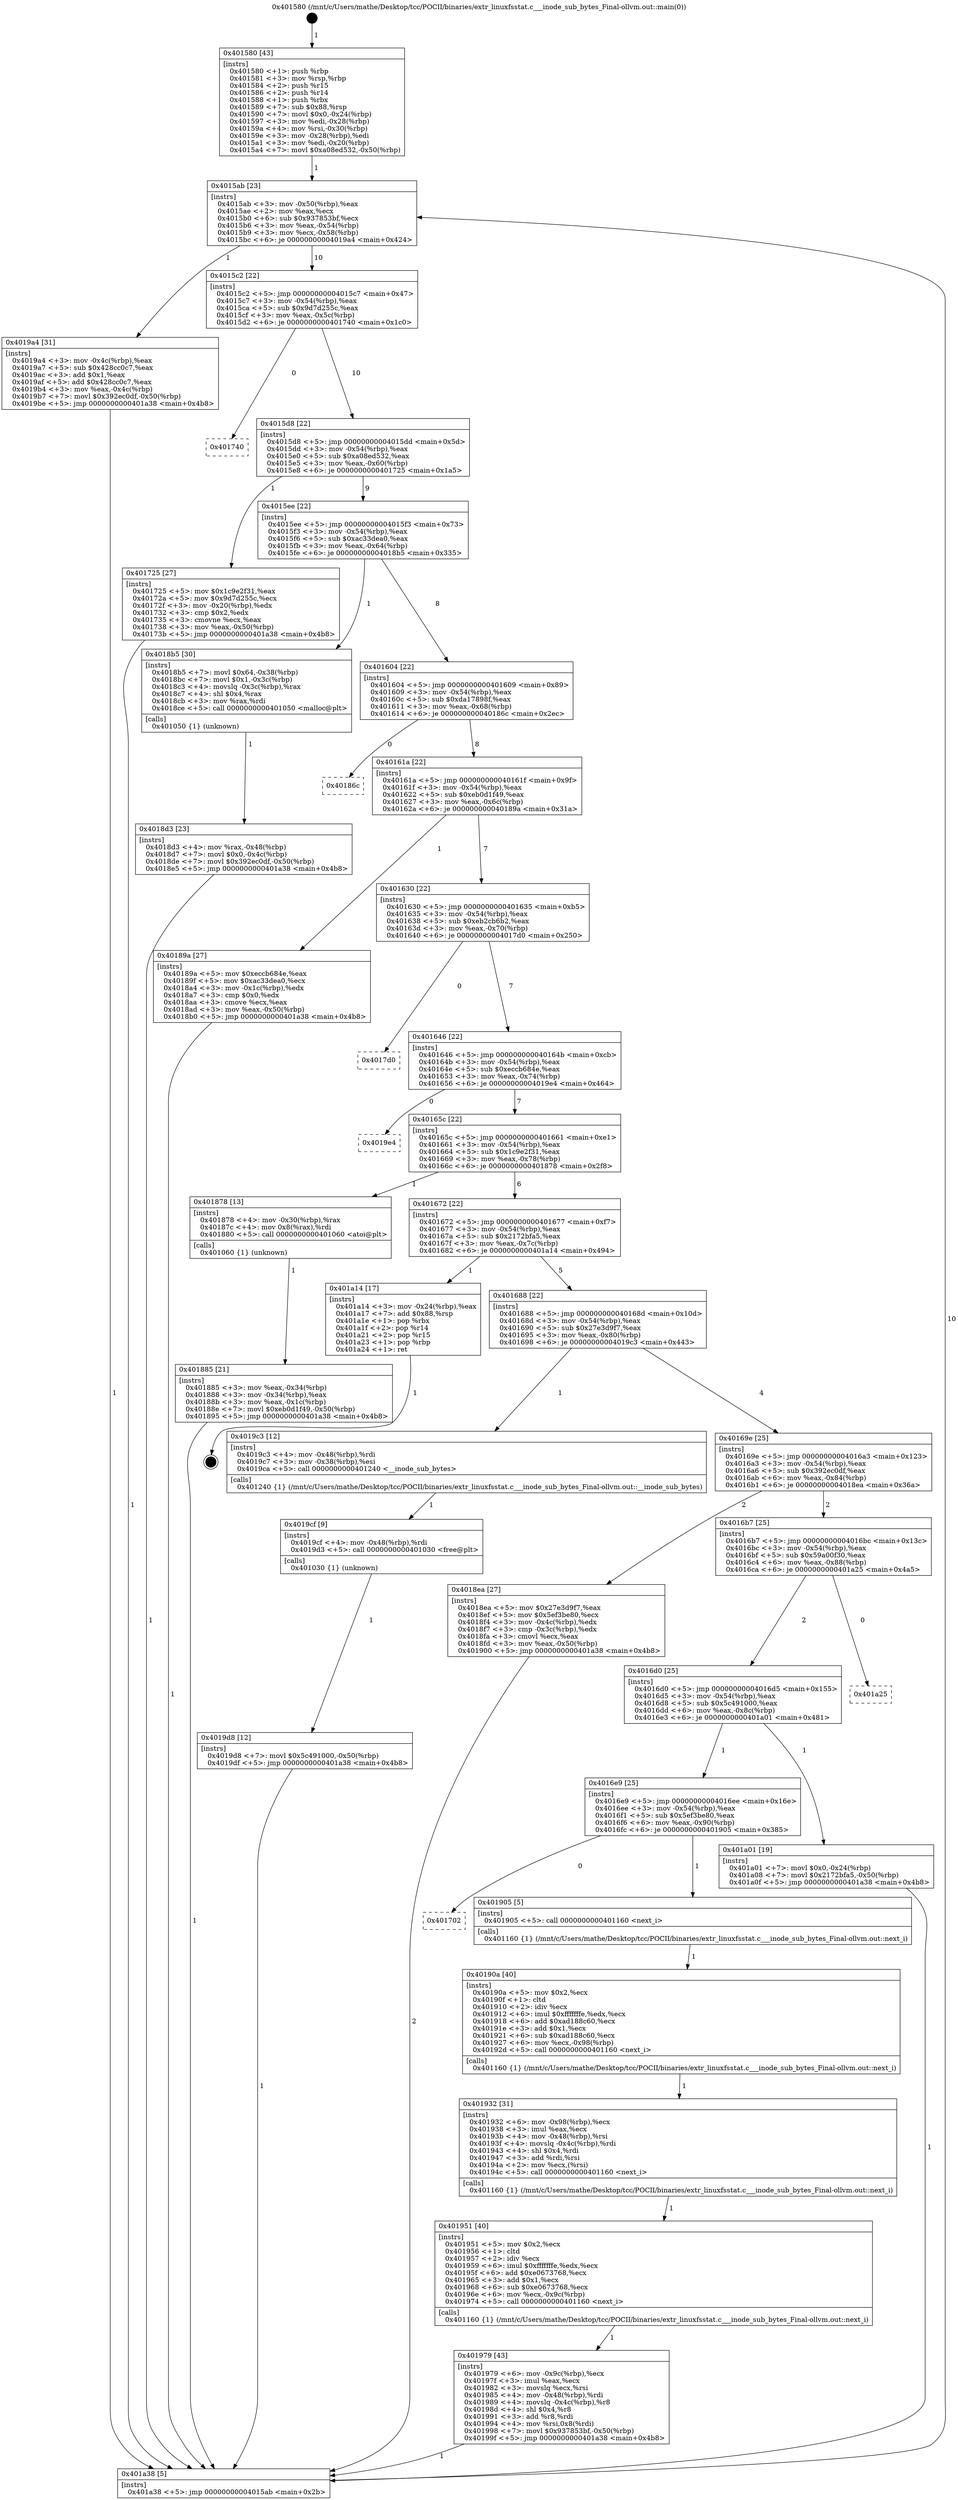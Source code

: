 digraph "0x401580" {
  label = "0x401580 (/mnt/c/Users/mathe/Desktop/tcc/POCII/binaries/extr_linuxfsstat.c___inode_sub_bytes_Final-ollvm.out::main(0))"
  labelloc = "t"
  node[shape=record]

  Entry [label="",width=0.3,height=0.3,shape=circle,fillcolor=black,style=filled]
  "0x4015ab" [label="{
     0x4015ab [23]\l
     | [instrs]\l
     &nbsp;&nbsp;0x4015ab \<+3\>: mov -0x50(%rbp),%eax\l
     &nbsp;&nbsp;0x4015ae \<+2\>: mov %eax,%ecx\l
     &nbsp;&nbsp;0x4015b0 \<+6\>: sub $0x937853bf,%ecx\l
     &nbsp;&nbsp;0x4015b6 \<+3\>: mov %eax,-0x54(%rbp)\l
     &nbsp;&nbsp;0x4015b9 \<+3\>: mov %ecx,-0x58(%rbp)\l
     &nbsp;&nbsp;0x4015bc \<+6\>: je 00000000004019a4 \<main+0x424\>\l
  }"]
  "0x4019a4" [label="{
     0x4019a4 [31]\l
     | [instrs]\l
     &nbsp;&nbsp;0x4019a4 \<+3\>: mov -0x4c(%rbp),%eax\l
     &nbsp;&nbsp;0x4019a7 \<+5\>: sub $0x428cc0c7,%eax\l
     &nbsp;&nbsp;0x4019ac \<+3\>: add $0x1,%eax\l
     &nbsp;&nbsp;0x4019af \<+5\>: add $0x428cc0c7,%eax\l
     &nbsp;&nbsp;0x4019b4 \<+3\>: mov %eax,-0x4c(%rbp)\l
     &nbsp;&nbsp;0x4019b7 \<+7\>: movl $0x392ec0df,-0x50(%rbp)\l
     &nbsp;&nbsp;0x4019be \<+5\>: jmp 0000000000401a38 \<main+0x4b8\>\l
  }"]
  "0x4015c2" [label="{
     0x4015c2 [22]\l
     | [instrs]\l
     &nbsp;&nbsp;0x4015c2 \<+5\>: jmp 00000000004015c7 \<main+0x47\>\l
     &nbsp;&nbsp;0x4015c7 \<+3\>: mov -0x54(%rbp),%eax\l
     &nbsp;&nbsp;0x4015ca \<+5\>: sub $0x9d7d255c,%eax\l
     &nbsp;&nbsp;0x4015cf \<+3\>: mov %eax,-0x5c(%rbp)\l
     &nbsp;&nbsp;0x4015d2 \<+6\>: je 0000000000401740 \<main+0x1c0\>\l
  }"]
  Exit [label="",width=0.3,height=0.3,shape=circle,fillcolor=black,style=filled,peripheries=2]
  "0x401740" [label="{
     0x401740\l
  }", style=dashed]
  "0x4015d8" [label="{
     0x4015d8 [22]\l
     | [instrs]\l
     &nbsp;&nbsp;0x4015d8 \<+5\>: jmp 00000000004015dd \<main+0x5d\>\l
     &nbsp;&nbsp;0x4015dd \<+3\>: mov -0x54(%rbp),%eax\l
     &nbsp;&nbsp;0x4015e0 \<+5\>: sub $0xa08ed532,%eax\l
     &nbsp;&nbsp;0x4015e5 \<+3\>: mov %eax,-0x60(%rbp)\l
     &nbsp;&nbsp;0x4015e8 \<+6\>: je 0000000000401725 \<main+0x1a5\>\l
  }"]
  "0x4019d8" [label="{
     0x4019d8 [12]\l
     | [instrs]\l
     &nbsp;&nbsp;0x4019d8 \<+7\>: movl $0x5c491000,-0x50(%rbp)\l
     &nbsp;&nbsp;0x4019df \<+5\>: jmp 0000000000401a38 \<main+0x4b8\>\l
  }"]
  "0x401725" [label="{
     0x401725 [27]\l
     | [instrs]\l
     &nbsp;&nbsp;0x401725 \<+5\>: mov $0x1c9e2f31,%eax\l
     &nbsp;&nbsp;0x40172a \<+5\>: mov $0x9d7d255c,%ecx\l
     &nbsp;&nbsp;0x40172f \<+3\>: mov -0x20(%rbp),%edx\l
     &nbsp;&nbsp;0x401732 \<+3\>: cmp $0x2,%edx\l
     &nbsp;&nbsp;0x401735 \<+3\>: cmovne %ecx,%eax\l
     &nbsp;&nbsp;0x401738 \<+3\>: mov %eax,-0x50(%rbp)\l
     &nbsp;&nbsp;0x40173b \<+5\>: jmp 0000000000401a38 \<main+0x4b8\>\l
  }"]
  "0x4015ee" [label="{
     0x4015ee [22]\l
     | [instrs]\l
     &nbsp;&nbsp;0x4015ee \<+5\>: jmp 00000000004015f3 \<main+0x73\>\l
     &nbsp;&nbsp;0x4015f3 \<+3\>: mov -0x54(%rbp),%eax\l
     &nbsp;&nbsp;0x4015f6 \<+5\>: sub $0xac33dea0,%eax\l
     &nbsp;&nbsp;0x4015fb \<+3\>: mov %eax,-0x64(%rbp)\l
     &nbsp;&nbsp;0x4015fe \<+6\>: je 00000000004018b5 \<main+0x335\>\l
  }"]
  "0x401a38" [label="{
     0x401a38 [5]\l
     | [instrs]\l
     &nbsp;&nbsp;0x401a38 \<+5\>: jmp 00000000004015ab \<main+0x2b\>\l
  }"]
  "0x401580" [label="{
     0x401580 [43]\l
     | [instrs]\l
     &nbsp;&nbsp;0x401580 \<+1\>: push %rbp\l
     &nbsp;&nbsp;0x401581 \<+3\>: mov %rsp,%rbp\l
     &nbsp;&nbsp;0x401584 \<+2\>: push %r15\l
     &nbsp;&nbsp;0x401586 \<+2\>: push %r14\l
     &nbsp;&nbsp;0x401588 \<+1\>: push %rbx\l
     &nbsp;&nbsp;0x401589 \<+7\>: sub $0x88,%rsp\l
     &nbsp;&nbsp;0x401590 \<+7\>: movl $0x0,-0x24(%rbp)\l
     &nbsp;&nbsp;0x401597 \<+3\>: mov %edi,-0x28(%rbp)\l
     &nbsp;&nbsp;0x40159a \<+4\>: mov %rsi,-0x30(%rbp)\l
     &nbsp;&nbsp;0x40159e \<+3\>: mov -0x28(%rbp),%edi\l
     &nbsp;&nbsp;0x4015a1 \<+3\>: mov %edi,-0x20(%rbp)\l
     &nbsp;&nbsp;0x4015a4 \<+7\>: movl $0xa08ed532,-0x50(%rbp)\l
  }"]
  "0x4019cf" [label="{
     0x4019cf [9]\l
     | [instrs]\l
     &nbsp;&nbsp;0x4019cf \<+4\>: mov -0x48(%rbp),%rdi\l
     &nbsp;&nbsp;0x4019d3 \<+5\>: call 0000000000401030 \<free@plt\>\l
     | [calls]\l
     &nbsp;&nbsp;0x401030 \{1\} (unknown)\l
  }"]
  "0x4018b5" [label="{
     0x4018b5 [30]\l
     | [instrs]\l
     &nbsp;&nbsp;0x4018b5 \<+7\>: movl $0x64,-0x38(%rbp)\l
     &nbsp;&nbsp;0x4018bc \<+7\>: movl $0x1,-0x3c(%rbp)\l
     &nbsp;&nbsp;0x4018c3 \<+4\>: movslq -0x3c(%rbp),%rax\l
     &nbsp;&nbsp;0x4018c7 \<+4\>: shl $0x4,%rax\l
     &nbsp;&nbsp;0x4018cb \<+3\>: mov %rax,%rdi\l
     &nbsp;&nbsp;0x4018ce \<+5\>: call 0000000000401050 \<malloc@plt\>\l
     | [calls]\l
     &nbsp;&nbsp;0x401050 \{1\} (unknown)\l
  }"]
  "0x401604" [label="{
     0x401604 [22]\l
     | [instrs]\l
     &nbsp;&nbsp;0x401604 \<+5\>: jmp 0000000000401609 \<main+0x89\>\l
     &nbsp;&nbsp;0x401609 \<+3\>: mov -0x54(%rbp),%eax\l
     &nbsp;&nbsp;0x40160c \<+5\>: sub $0xda17898f,%eax\l
     &nbsp;&nbsp;0x401611 \<+3\>: mov %eax,-0x68(%rbp)\l
     &nbsp;&nbsp;0x401614 \<+6\>: je 000000000040186c \<main+0x2ec\>\l
  }"]
  "0x401979" [label="{
     0x401979 [43]\l
     | [instrs]\l
     &nbsp;&nbsp;0x401979 \<+6\>: mov -0x9c(%rbp),%ecx\l
     &nbsp;&nbsp;0x40197f \<+3\>: imul %eax,%ecx\l
     &nbsp;&nbsp;0x401982 \<+3\>: movslq %ecx,%rsi\l
     &nbsp;&nbsp;0x401985 \<+4\>: mov -0x48(%rbp),%rdi\l
     &nbsp;&nbsp;0x401989 \<+4\>: movslq -0x4c(%rbp),%r8\l
     &nbsp;&nbsp;0x40198d \<+4\>: shl $0x4,%r8\l
     &nbsp;&nbsp;0x401991 \<+3\>: add %r8,%rdi\l
     &nbsp;&nbsp;0x401994 \<+4\>: mov %rsi,0x8(%rdi)\l
     &nbsp;&nbsp;0x401998 \<+7\>: movl $0x937853bf,-0x50(%rbp)\l
     &nbsp;&nbsp;0x40199f \<+5\>: jmp 0000000000401a38 \<main+0x4b8\>\l
  }"]
  "0x40186c" [label="{
     0x40186c\l
  }", style=dashed]
  "0x40161a" [label="{
     0x40161a [22]\l
     | [instrs]\l
     &nbsp;&nbsp;0x40161a \<+5\>: jmp 000000000040161f \<main+0x9f\>\l
     &nbsp;&nbsp;0x40161f \<+3\>: mov -0x54(%rbp),%eax\l
     &nbsp;&nbsp;0x401622 \<+5\>: sub $0xeb0d1f49,%eax\l
     &nbsp;&nbsp;0x401627 \<+3\>: mov %eax,-0x6c(%rbp)\l
     &nbsp;&nbsp;0x40162a \<+6\>: je 000000000040189a \<main+0x31a\>\l
  }"]
  "0x401951" [label="{
     0x401951 [40]\l
     | [instrs]\l
     &nbsp;&nbsp;0x401951 \<+5\>: mov $0x2,%ecx\l
     &nbsp;&nbsp;0x401956 \<+1\>: cltd\l
     &nbsp;&nbsp;0x401957 \<+2\>: idiv %ecx\l
     &nbsp;&nbsp;0x401959 \<+6\>: imul $0xfffffffe,%edx,%ecx\l
     &nbsp;&nbsp;0x40195f \<+6\>: add $0xe0673768,%ecx\l
     &nbsp;&nbsp;0x401965 \<+3\>: add $0x1,%ecx\l
     &nbsp;&nbsp;0x401968 \<+6\>: sub $0xe0673768,%ecx\l
     &nbsp;&nbsp;0x40196e \<+6\>: mov %ecx,-0x9c(%rbp)\l
     &nbsp;&nbsp;0x401974 \<+5\>: call 0000000000401160 \<next_i\>\l
     | [calls]\l
     &nbsp;&nbsp;0x401160 \{1\} (/mnt/c/Users/mathe/Desktop/tcc/POCII/binaries/extr_linuxfsstat.c___inode_sub_bytes_Final-ollvm.out::next_i)\l
  }"]
  "0x40189a" [label="{
     0x40189a [27]\l
     | [instrs]\l
     &nbsp;&nbsp;0x40189a \<+5\>: mov $0xeccb684e,%eax\l
     &nbsp;&nbsp;0x40189f \<+5\>: mov $0xac33dea0,%ecx\l
     &nbsp;&nbsp;0x4018a4 \<+3\>: mov -0x1c(%rbp),%edx\l
     &nbsp;&nbsp;0x4018a7 \<+3\>: cmp $0x0,%edx\l
     &nbsp;&nbsp;0x4018aa \<+3\>: cmove %ecx,%eax\l
     &nbsp;&nbsp;0x4018ad \<+3\>: mov %eax,-0x50(%rbp)\l
     &nbsp;&nbsp;0x4018b0 \<+5\>: jmp 0000000000401a38 \<main+0x4b8\>\l
  }"]
  "0x401630" [label="{
     0x401630 [22]\l
     | [instrs]\l
     &nbsp;&nbsp;0x401630 \<+5\>: jmp 0000000000401635 \<main+0xb5\>\l
     &nbsp;&nbsp;0x401635 \<+3\>: mov -0x54(%rbp),%eax\l
     &nbsp;&nbsp;0x401638 \<+5\>: sub $0xeb2cb6b2,%eax\l
     &nbsp;&nbsp;0x40163d \<+3\>: mov %eax,-0x70(%rbp)\l
     &nbsp;&nbsp;0x401640 \<+6\>: je 00000000004017d0 \<main+0x250\>\l
  }"]
  "0x401932" [label="{
     0x401932 [31]\l
     | [instrs]\l
     &nbsp;&nbsp;0x401932 \<+6\>: mov -0x98(%rbp),%ecx\l
     &nbsp;&nbsp;0x401938 \<+3\>: imul %eax,%ecx\l
     &nbsp;&nbsp;0x40193b \<+4\>: mov -0x48(%rbp),%rsi\l
     &nbsp;&nbsp;0x40193f \<+4\>: movslq -0x4c(%rbp),%rdi\l
     &nbsp;&nbsp;0x401943 \<+4\>: shl $0x4,%rdi\l
     &nbsp;&nbsp;0x401947 \<+3\>: add %rdi,%rsi\l
     &nbsp;&nbsp;0x40194a \<+2\>: mov %ecx,(%rsi)\l
     &nbsp;&nbsp;0x40194c \<+5\>: call 0000000000401160 \<next_i\>\l
     | [calls]\l
     &nbsp;&nbsp;0x401160 \{1\} (/mnt/c/Users/mathe/Desktop/tcc/POCII/binaries/extr_linuxfsstat.c___inode_sub_bytes_Final-ollvm.out::next_i)\l
  }"]
  "0x4017d0" [label="{
     0x4017d0\l
  }", style=dashed]
  "0x401646" [label="{
     0x401646 [22]\l
     | [instrs]\l
     &nbsp;&nbsp;0x401646 \<+5\>: jmp 000000000040164b \<main+0xcb\>\l
     &nbsp;&nbsp;0x40164b \<+3\>: mov -0x54(%rbp),%eax\l
     &nbsp;&nbsp;0x40164e \<+5\>: sub $0xeccb684e,%eax\l
     &nbsp;&nbsp;0x401653 \<+3\>: mov %eax,-0x74(%rbp)\l
     &nbsp;&nbsp;0x401656 \<+6\>: je 00000000004019e4 \<main+0x464\>\l
  }"]
  "0x40190a" [label="{
     0x40190a [40]\l
     | [instrs]\l
     &nbsp;&nbsp;0x40190a \<+5\>: mov $0x2,%ecx\l
     &nbsp;&nbsp;0x40190f \<+1\>: cltd\l
     &nbsp;&nbsp;0x401910 \<+2\>: idiv %ecx\l
     &nbsp;&nbsp;0x401912 \<+6\>: imul $0xfffffffe,%edx,%ecx\l
     &nbsp;&nbsp;0x401918 \<+6\>: add $0xad188c60,%ecx\l
     &nbsp;&nbsp;0x40191e \<+3\>: add $0x1,%ecx\l
     &nbsp;&nbsp;0x401921 \<+6\>: sub $0xad188c60,%ecx\l
     &nbsp;&nbsp;0x401927 \<+6\>: mov %ecx,-0x98(%rbp)\l
     &nbsp;&nbsp;0x40192d \<+5\>: call 0000000000401160 \<next_i\>\l
     | [calls]\l
     &nbsp;&nbsp;0x401160 \{1\} (/mnt/c/Users/mathe/Desktop/tcc/POCII/binaries/extr_linuxfsstat.c___inode_sub_bytes_Final-ollvm.out::next_i)\l
  }"]
  "0x4019e4" [label="{
     0x4019e4\l
  }", style=dashed]
  "0x40165c" [label="{
     0x40165c [22]\l
     | [instrs]\l
     &nbsp;&nbsp;0x40165c \<+5\>: jmp 0000000000401661 \<main+0xe1\>\l
     &nbsp;&nbsp;0x401661 \<+3\>: mov -0x54(%rbp),%eax\l
     &nbsp;&nbsp;0x401664 \<+5\>: sub $0x1c9e2f31,%eax\l
     &nbsp;&nbsp;0x401669 \<+3\>: mov %eax,-0x78(%rbp)\l
     &nbsp;&nbsp;0x40166c \<+6\>: je 0000000000401878 \<main+0x2f8\>\l
  }"]
  "0x401702" [label="{
     0x401702\l
  }", style=dashed]
  "0x401878" [label="{
     0x401878 [13]\l
     | [instrs]\l
     &nbsp;&nbsp;0x401878 \<+4\>: mov -0x30(%rbp),%rax\l
     &nbsp;&nbsp;0x40187c \<+4\>: mov 0x8(%rax),%rdi\l
     &nbsp;&nbsp;0x401880 \<+5\>: call 0000000000401060 \<atoi@plt\>\l
     | [calls]\l
     &nbsp;&nbsp;0x401060 \{1\} (unknown)\l
  }"]
  "0x401672" [label="{
     0x401672 [22]\l
     | [instrs]\l
     &nbsp;&nbsp;0x401672 \<+5\>: jmp 0000000000401677 \<main+0xf7\>\l
     &nbsp;&nbsp;0x401677 \<+3\>: mov -0x54(%rbp),%eax\l
     &nbsp;&nbsp;0x40167a \<+5\>: sub $0x2172bfa5,%eax\l
     &nbsp;&nbsp;0x40167f \<+3\>: mov %eax,-0x7c(%rbp)\l
     &nbsp;&nbsp;0x401682 \<+6\>: je 0000000000401a14 \<main+0x494\>\l
  }"]
  "0x401885" [label="{
     0x401885 [21]\l
     | [instrs]\l
     &nbsp;&nbsp;0x401885 \<+3\>: mov %eax,-0x34(%rbp)\l
     &nbsp;&nbsp;0x401888 \<+3\>: mov -0x34(%rbp),%eax\l
     &nbsp;&nbsp;0x40188b \<+3\>: mov %eax,-0x1c(%rbp)\l
     &nbsp;&nbsp;0x40188e \<+7\>: movl $0xeb0d1f49,-0x50(%rbp)\l
     &nbsp;&nbsp;0x401895 \<+5\>: jmp 0000000000401a38 \<main+0x4b8\>\l
  }"]
  "0x4018d3" [label="{
     0x4018d3 [23]\l
     | [instrs]\l
     &nbsp;&nbsp;0x4018d3 \<+4\>: mov %rax,-0x48(%rbp)\l
     &nbsp;&nbsp;0x4018d7 \<+7\>: movl $0x0,-0x4c(%rbp)\l
     &nbsp;&nbsp;0x4018de \<+7\>: movl $0x392ec0df,-0x50(%rbp)\l
     &nbsp;&nbsp;0x4018e5 \<+5\>: jmp 0000000000401a38 \<main+0x4b8\>\l
  }"]
  "0x401905" [label="{
     0x401905 [5]\l
     | [instrs]\l
     &nbsp;&nbsp;0x401905 \<+5\>: call 0000000000401160 \<next_i\>\l
     | [calls]\l
     &nbsp;&nbsp;0x401160 \{1\} (/mnt/c/Users/mathe/Desktop/tcc/POCII/binaries/extr_linuxfsstat.c___inode_sub_bytes_Final-ollvm.out::next_i)\l
  }"]
  "0x401a14" [label="{
     0x401a14 [17]\l
     | [instrs]\l
     &nbsp;&nbsp;0x401a14 \<+3\>: mov -0x24(%rbp),%eax\l
     &nbsp;&nbsp;0x401a17 \<+7\>: add $0x88,%rsp\l
     &nbsp;&nbsp;0x401a1e \<+1\>: pop %rbx\l
     &nbsp;&nbsp;0x401a1f \<+2\>: pop %r14\l
     &nbsp;&nbsp;0x401a21 \<+2\>: pop %r15\l
     &nbsp;&nbsp;0x401a23 \<+1\>: pop %rbp\l
     &nbsp;&nbsp;0x401a24 \<+1\>: ret\l
  }"]
  "0x401688" [label="{
     0x401688 [22]\l
     | [instrs]\l
     &nbsp;&nbsp;0x401688 \<+5\>: jmp 000000000040168d \<main+0x10d\>\l
     &nbsp;&nbsp;0x40168d \<+3\>: mov -0x54(%rbp),%eax\l
     &nbsp;&nbsp;0x401690 \<+5\>: sub $0x27e3d9f7,%eax\l
     &nbsp;&nbsp;0x401695 \<+3\>: mov %eax,-0x80(%rbp)\l
     &nbsp;&nbsp;0x401698 \<+6\>: je 00000000004019c3 \<main+0x443\>\l
  }"]
  "0x4016e9" [label="{
     0x4016e9 [25]\l
     | [instrs]\l
     &nbsp;&nbsp;0x4016e9 \<+5\>: jmp 00000000004016ee \<main+0x16e\>\l
     &nbsp;&nbsp;0x4016ee \<+3\>: mov -0x54(%rbp),%eax\l
     &nbsp;&nbsp;0x4016f1 \<+5\>: sub $0x5ef3be80,%eax\l
     &nbsp;&nbsp;0x4016f6 \<+6\>: mov %eax,-0x90(%rbp)\l
     &nbsp;&nbsp;0x4016fc \<+6\>: je 0000000000401905 \<main+0x385\>\l
  }"]
  "0x4019c3" [label="{
     0x4019c3 [12]\l
     | [instrs]\l
     &nbsp;&nbsp;0x4019c3 \<+4\>: mov -0x48(%rbp),%rdi\l
     &nbsp;&nbsp;0x4019c7 \<+3\>: mov -0x38(%rbp),%esi\l
     &nbsp;&nbsp;0x4019ca \<+5\>: call 0000000000401240 \<__inode_sub_bytes\>\l
     | [calls]\l
     &nbsp;&nbsp;0x401240 \{1\} (/mnt/c/Users/mathe/Desktop/tcc/POCII/binaries/extr_linuxfsstat.c___inode_sub_bytes_Final-ollvm.out::__inode_sub_bytes)\l
  }"]
  "0x40169e" [label="{
     0x40169e [25]\l
     | [instrs]\l
     &nbsp;&nbsp;0x40169e \<+5\>: jmp 00000000004016a3 \<main+0x123\>\l
     &nbsp;&nbsp;0x4016a3 \<+3\>: mov -0x54(%rbp),%eax\l
     &nbsp;&nbsp;0x4016a6 \<+5\>: sub $0x392ec0df,%eax\l
     &nbsp;&nbsp;0x4016ab \<+6\>: mov %eax,-0x84(%rbp)\l
     &nbsp;&nbsp;0x4016b1 \<+6\>: je 00000000004018ea \<main+0x36a\>\l
  }"]
  "0x401a01" [label="{
     0x401a01 [19]\l
     | [instrs]\l
     &nbsp;&nbsp;0x401a01 \<+7\>: movl $0x0,-0x24(%rbp)\l
     &nbsp;&nbsp;0x401a08 \<+7\>: movl $0x2172bfa5,-0x50(%rbp)\l
     &nbsp;&nbsp;0x401a0f \<+5\>: jmp 0000000000401a38 \<main+0x4b8\>\l
  }"]
  "0x4018ea" [label="{
     0x4018ea [27]\l
     | [instrs]\l
     &nbsp;&nbsp;0x4018ea \<+5\>: mov $0x27e3d9f7,%eax\l
     &nbsp;&nbsp;0x4018ef \<+5\>: mov $0x5ef3be80,%ecx\l
     &nbsp;&nbsp;0x4018f4 \<+3\>: mov -0x4c(%rbp),%edx\l
     &nbsp;&nbsp;0x4018f7 \<+3\>: cmp -0x3c(%rbp),%edx\l
     &nbsp;&nbsp;0x4018fa \<+3\>: cmovl %ecx,%eax\l
     &nbsp;&nbsp;0x4018fd \<+3\>: mov %eax,-0x50(%rbp)\l
     &nbsp;&nbsp;0x401900 \<+5\>: jmp 0000000000401a38 \<main+0x4b8\>\l
  }"]
  "0x4016b7" [label="{
     0x4016b7 [25]\l
     | [instrs]\l
     &nbsp;&nbsp;0x4016b7 \<+5\>: jmp 00000000004016bc \<main+0x13c\>\l
     &nbsp;&nbsp;0x4016bc \<+3\>: mov -0x54(%rbp),%eax\l
     &nbsp;&nbsp;0x4016bf \<+5\>: sub $0x59a00f30,%eax\l
     &nbsp;&nbsp;0x4016c4 \<+6\>: mov %eax,-0x88(%rbp)\l
     &nbsp;&nbsp;0x4016ca \<+6\>: je 0000000000401a25 \<main+0x4a5\>\l
  }"]
  "0x4016d0" [label="{
     0x4016d0 [25]\l
     | [instrs]\l
     &nbsp;&nbsp;0x4016d0 \<+5\>: jmp 00000000004016d5 \<main+0x155\>\l
     &nbsp;&nbsp;0x4016d5 \<+3\>: mov -0x54(%rbp),%eax\l
     &nbsp;&nbsp;0x4016d8 \<+5\>: sub $0x5c491000,%eax\l
     &nbsp;&nbsp;0x4016dd \<+6\>: mov %eax,-0x8c(%rbp)\l
     &nbsp;&nbsp;0x4016e3 \<+6\>: je 0000000000401a01 \<main+0x481\>\l
  }"]
  "0x401a25" [label="{
     0x401a25\l
  }", style=dashed]
  Entry -> "0x401580" [label=" 1"]
  "0x4015ab" -> "0x4019a4" [label=" 1"]
  "0x4015ab" -> "0x4015c2" [label=" 10"]
  "0x401a14" -> Exit [label=" 1"]
  "0x4015c2" -> "0x401740" [label=" 0"]
  "0x4015c2" -> "0x4015d8" [label=" 10"]
  "0x401a01" -> "0x401a38" [label=" 1"]
  "0x4015d8" -> "0x401725" [label=" 1"]
  "0x4015d8" -> "0x4015ee" [label=" 9"]
  "0x401725" -> "0x401a38" [label=" 1"]
  "0x401580" -> "0x4015ab" [label=" 1"]
  "0x401a38" -> "0x4015ab" [label=" 10"]
  "0x4019d8" -> "0x401a38" [label=" 1"]
  "0x4015ee" -> "0x4018b5" [label=" 1"]
  "0x4015ee" -> "0x401604" [label=" 8"]
  "0x4019cf" -> "0x4019d8" [label=" 1"]
  "0x401604" -> "0x40186c" [label=" 0"]
  "0x401604" -> "0x40161a" [label=" 8"]
  "0x4019c3" -> "0x4019cf" [label=" 1"]
  "0x40161a" -> "0x40189a" [label=" 1"]
  "0x40161a" -> "0x401630" [label=" 7"]
  "0x4019a4" -> "0x401a38" [label=" 1"]
  "0x401630" -> "0x4017d0" [label=" 0"]
  "0x401630" -> "0x401646" [label=" 7"]
  "0x401979" -> "0x401a38" [label=" 1"]
  "0x401646" -> "0x4019e4" [label=" 0"]
  "0x401646" -> "0x40165c" [label=" 7"]
  "0x401951" -> "0x401979" [label=" 1"]
  "0x40165c" -> "0x401878" [label=" 1"]
  "0x40165c" -> "0x401672" [label=" 6"]
  "0x401878" -> "0x401885" [label=" 1"]
  "0x401885" -> "0x401a38" [label=" 1"]
  "0x40189a" -> "0x401a38" [label=" 1"]
  "0x4018b5" -> "0x4018d3" [label=" 1"]
  "0x4018d3" -> "0x401a38" [label=" 1"]
  "0x401932" -> "0x401951" [label=" 1"]
  "0x401672" -> "0x401a14" [label=" 1"]
  "0x401672" -> "0x401688" [label=" 5"]
  "0x40190a" -> "0x401932" [label=" 1"]
  "0x401688" -> "0x4019c3" [label=" 1"]
  "0x401688" -> "0x40169e" [label=" 4"]
  "0x4016e9" -> "0x401702" [label=" 0"]
  "0x40169e" -> "0x4018ea" [label=" 2"]
  "0x40169e" -> "0x4016b7" [label=" 2"]
  "0x4018ea" -> "0x401a38" [label=" 2"]
  "0x4016e9" -> "0x401905" [label=" 1"]
  "0x4016b7" -> "0x401a25" [label=" 0"]
  "0x4016b7" -> "0x4016d0" [label=" 2"]
  "0x401905" -> "0x40190a" [label=" 1"]
  "0x4016d0" -> "0x401a01" [label=" 1"]
  "0x4016d0" -> "0x4016e9" [label=" 1"]
}
